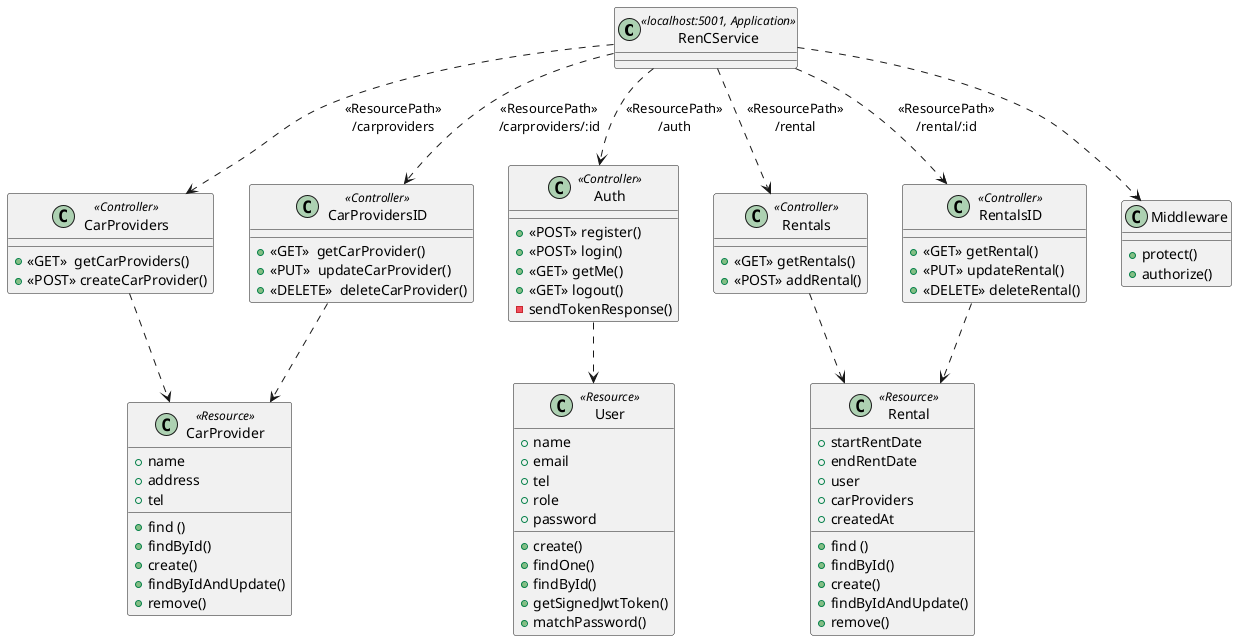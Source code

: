 @startuml class

class RenCService << localhost:5001, Application >> {
}

class CarProviders << Controller >> {
    {method} + <<GET>>  getCarProviders()
    {method} + <<POST>> createCarProvider()
}

class CarProvidersID << Controller >> {
    {method} + <<GET>>  getCarProvider()
    {method} + <<PUT>>  updateCarProvider()
    {method} + <<DELETE>>  deleteCarProvider()
}

class CarProvider << Resource >> {
    {field} + name
    {field} + address
    {field} + tel

    {method} + find ()
    {method} + findById()
    {method} + create()
    {method} + findByIdAndUpdate()
    {method} + remove()
}


class Auth << Controller >> {
    {method} + <<POST>> register()
    {method} + <<POST>> login()
    {method} + <<GET>> getMe()
    {method} + <<GET>> logout()
    {method} - sendTokenResponse()
}

class User << Resource >> {
    {field} + name
    {field} + email
    {field} + tel
    {field} + role
    {field} + password

    {method} + create()
    {method} + findOne()
    {method} + findById()
    {method} + getSignedJwtToken()
    {method} + matchPassword()
}

class Rentals << Controller >> {
    {method} + <<GET>> getRentals()
    {method} + <<POST>> addRental()
}

class RentalsID << Controller >> {
    {method} + <<GET>> getRental()
    {method} + <<PUT>> updateRental()
    {method} + <<DELETE>> deleteRental()
}

class Rental << Resource >> {
    {field} + startRentDate
    {field} + endRentDate
    {field} + user
    {field} + carProviders
    {field} + createdAt

    {method} + find ()
    {method} + findById()
    {method} + create()
    {method} + findByIdAndUpdate()
    {method} + remove()
}

class Middleware {
    {method} + protect()
    {method} + authorize()
}

RenCService ..> CarProviders : <<ResourcePath>>\n/carproviders
CarProviders ..> CarProvider

RenCService ..> CarProvidersID : <<ResourcePath>>\n/carproviders/:id
CarProvidersID ..> CarProvider

RenCService ..> Auth : <<ResourcePath>>\n/auth
Auth ..> User

RenCService ..> Rentals : <<ResourcePath>>\n/rental
Rentals ..> Rental

RenCService ..> RentalsID : <<ResourcePath>>\n/rental/:id
RentalsID ..> Rental

RenCService ..> Middleware

@enduml
